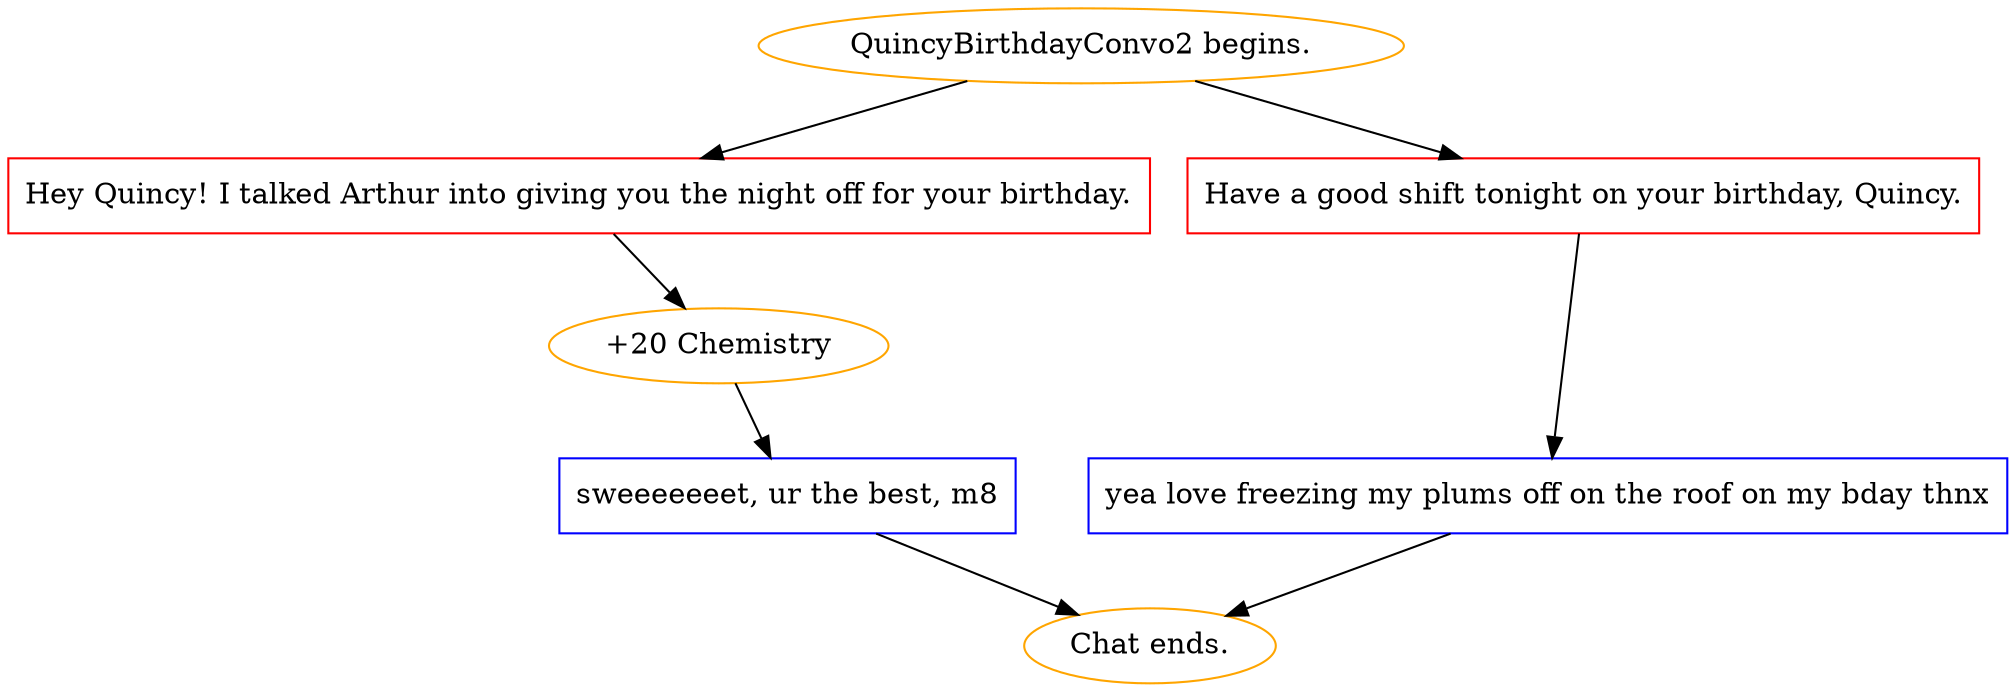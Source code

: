 digraph {
	"QuincyBirthdayConvo2 begins." [color=orange];
		"QuincyBirthdayConvo2 begins." -> j1504790616;
		"QuincyBirthdayConvo2 begins." -> j2792084705;
	j1504790616 [label="Hey Quincy! I talked Arthur into giving you the night off for your birthday.",shape=box,color=red];
		j1504790616 -> j2784356355;
	j2792084705 [label="Have a good shift tonight on your birthday, Quincy.",shape=box,color=red];
		j2792084705 -> j1824076603;
	j2784356355 [label="+20 Chemistry",color=orange];
		j2784356355 -> j246152703;
	j1824076603 [label="yea love freezing my plums off on the roof on my bday thnx",shape=box,color=blue];
		j1824076603 -> "Chat ends.";
	j246152703 [label="sweeeeeeet, ur the best, m8",shape=box,color=blue];
		j246152703 -> "Chat ends.";
	"Chat ends." [color=orange];
}
